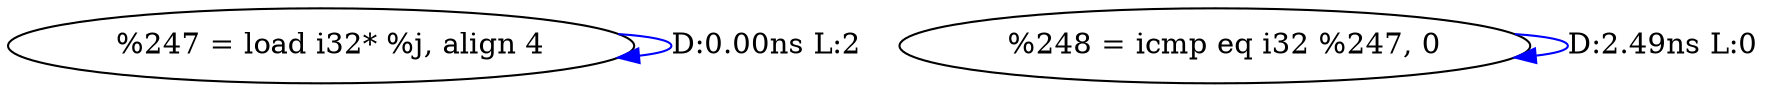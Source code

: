 digraph {
Node0x2d17b40[label="  %247 = load i32* %j, align 4"];
Node0x2d17b40 -> Node0x2d17b40[label="D:0.00ns L:2",color=blue];
Node0x2d17c20[label="  %248 = icmp eq i32 %247, 0"];
Node0x2d17c20 -> Node0x2d17c20[label="D:2.49ns L:0",color=blue];
}
